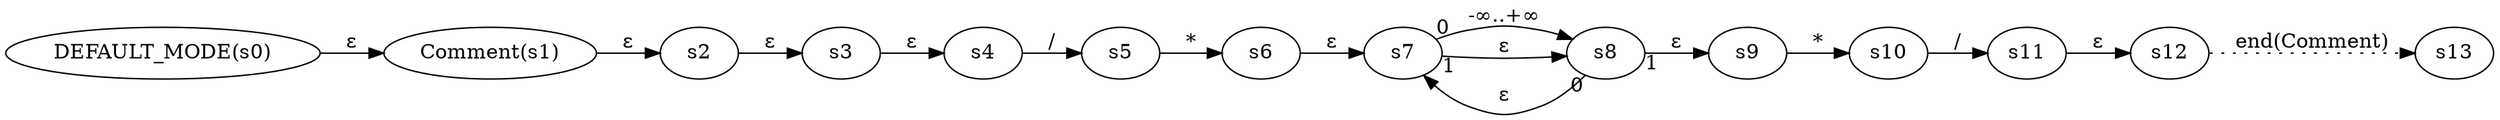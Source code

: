 digraph ATN {
  rankdir=LR;

  "DEFAULT_MODE(s0)" -> "Comment(s1)" [label=ε]
  "Comment(s1)" -> s2 [label=ε]
  s2 -> s3 [label=ε]
  s3 -> s4 [label=ε]
  s4 -> s5 [label="/"]
  s5 -> s6 [label="*"]
  s6 -> s7 [label=ε]
  s7 -> s8 [label="-∞..+∞" taillabel=0]
  s8 -> s7 [label=ε taillabel=0]
  s8 -> s9 [label=ε taillabel=1]
  s9 -> s10 [label="*"]
  s10 -> s11 [label="/"]
  s11 -> s12 [label=ε]
  s12 -> s13 [label="end(Comment)" style=dotted]
  s7 -> s8 [label=ε taillabel=1]
}